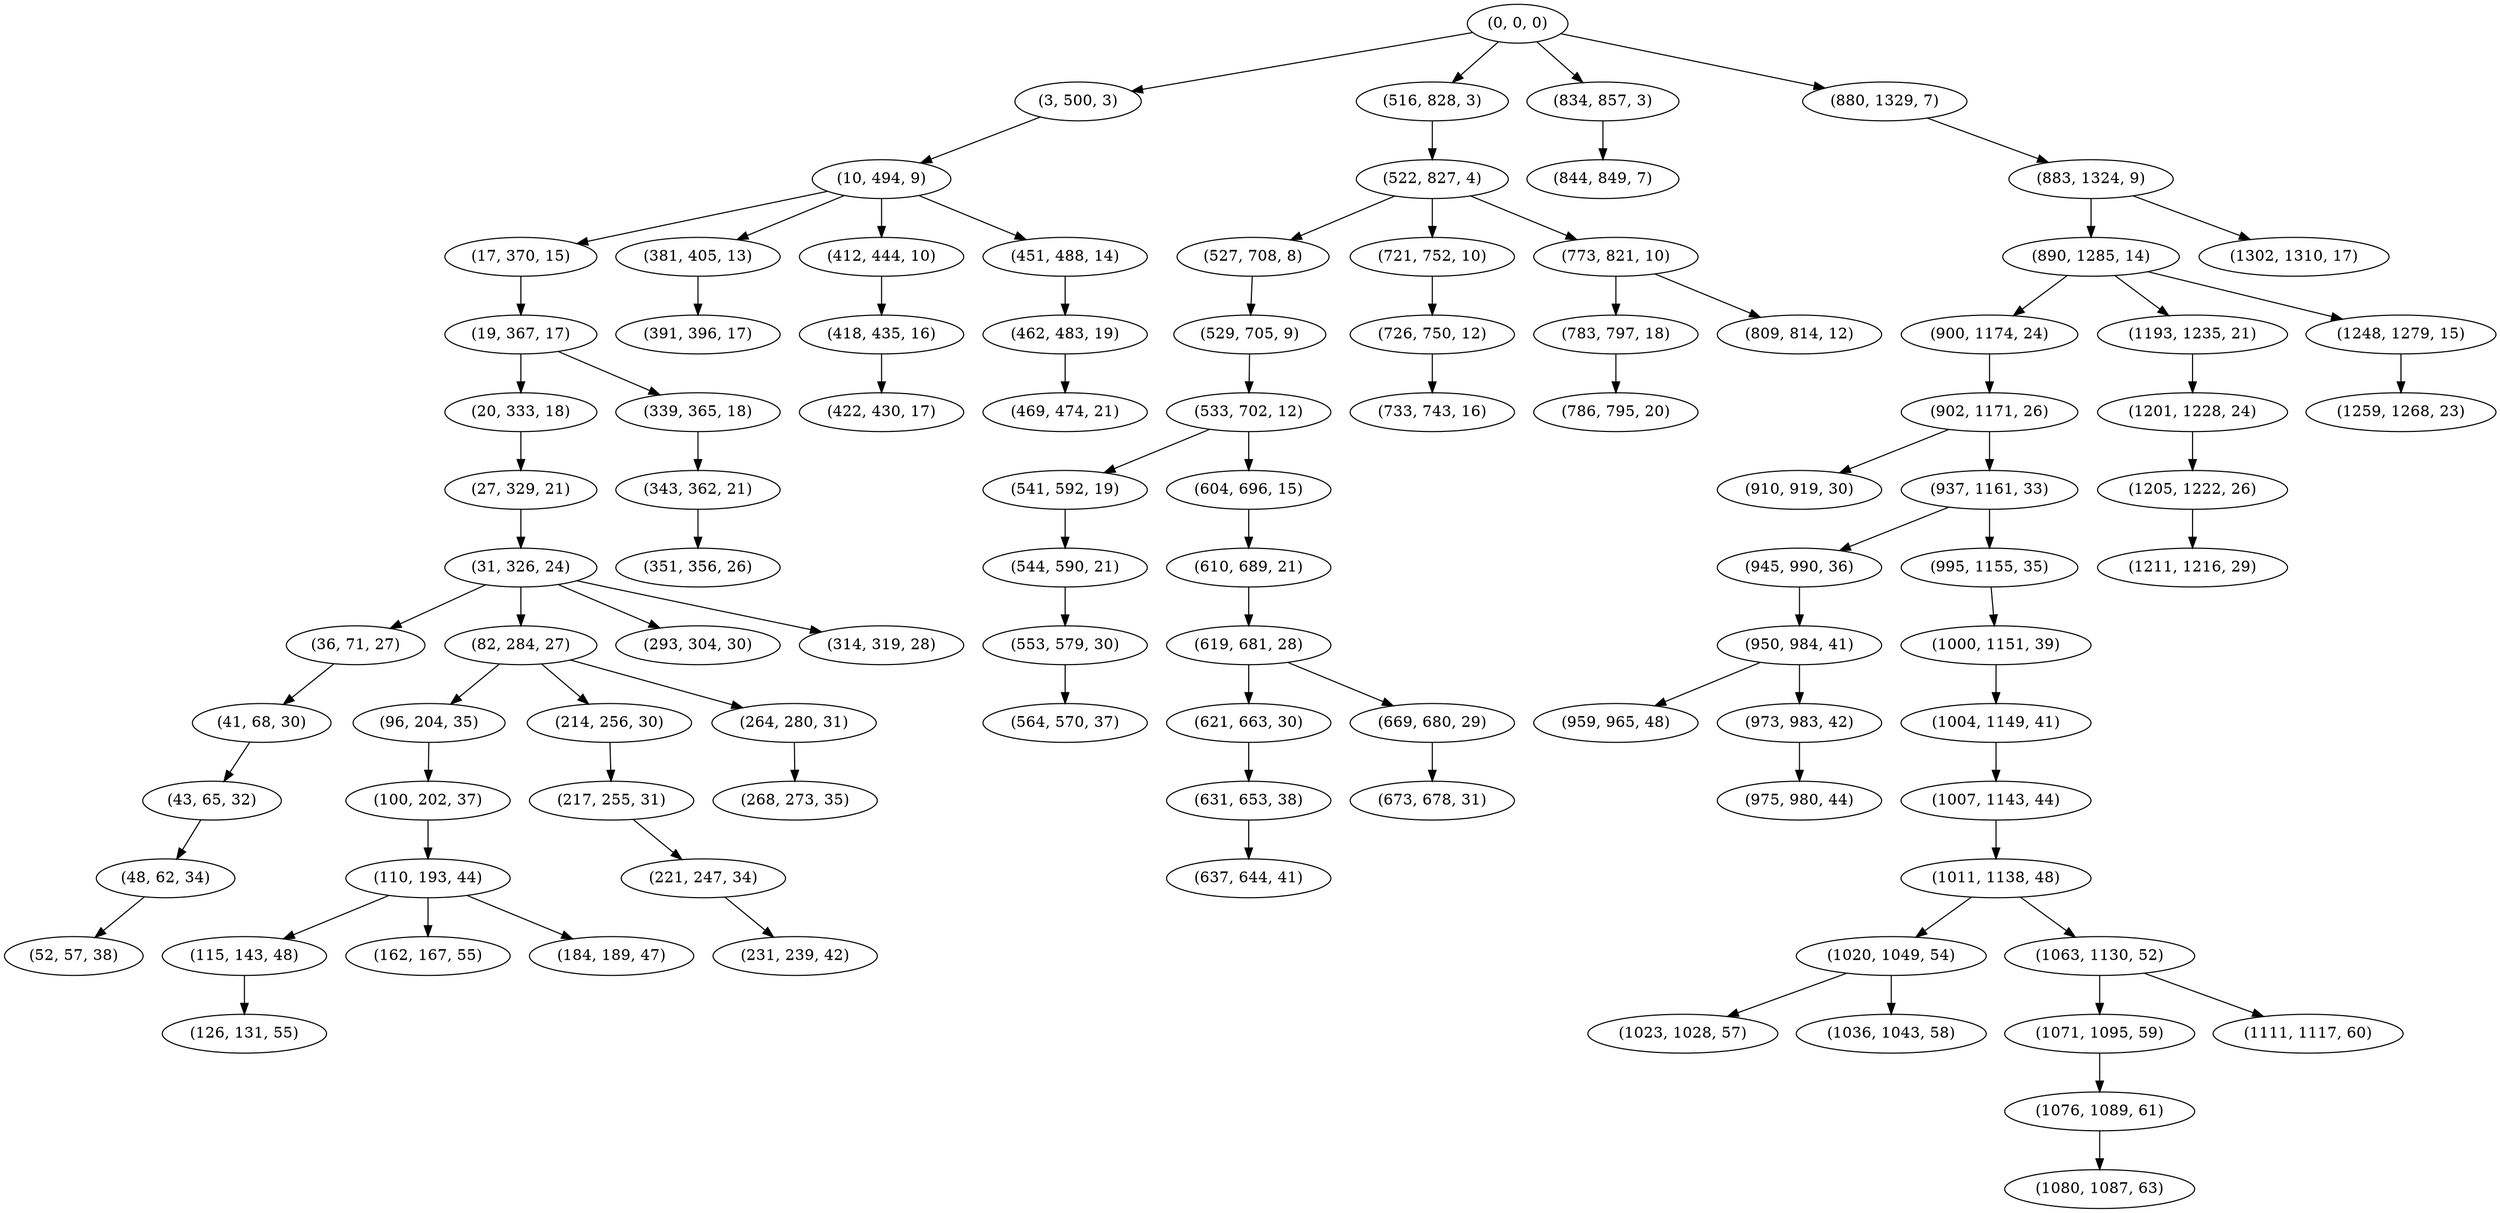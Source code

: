 digraph tree {
    "(0, 0, 0)";
    "(3, 500, 3)";
    "(10, 494, 9)";
    "(17, 370, 15)";
    "(19, 367, 17)";
    "(20, 333, 18)";
    "(27, 329, 21)";
    "(31, 326, 24)";
    "(36, 71, 27)";
    "(41, 68, 30)";
    "(43, 65, 32)";
    "(48, 62, 34)";
    "(52, 57, 38)";
    "(82, 284, 27)";
    "(96, 204, 35)";
    "(100, 202, 37)";
    "(110, 193, 44)";
    "(115, 143, 48)";
    "(126, 131, 55)";
    "(162, 167, 55)";
    "(184, 189, 47)";
    "(214, 256, 30)";
    "(217, 255, 31)";
    "(221, 247, 34)";
    "(231, 239, 42)";
    "(264, 280, 31)";
    "(268, 273, 35)";
    "(293, 304, 30)";
    "(314, 319, 28)";
    "(339, 365, 18)";
    "(343, 362, 21)";
    "(351, 356, 26)";
    "(381, 405, 13)";
    "(391, 396, 17)";
    "(412, 444, 10)";
    "(418, 435, 16)";
    "(422, 430, 17)";
    "(451, 488, 14)";
    "(462, 483, 19)";
    "(469, 474, 21)";
    "(516, 828, 3)";
    "(522, 827, 4)";
    "(527, 708, 8)";
    "(529, 705, 9)";
    "(533, 702, 12)";
    "(541, 592, 19)";
    "(544, 590, 21)";
    "(553, 579, 30)";
    "(564, 570, 37)";
    "(604, 696, 15)";
    "(610, 689, 21)";
    "(619, 681, 28)";
    "(621, 663, 30)";
    "(631, 653, 38)";
    "(637, 644, 41)";
    "(669, 680, 29)";
    "(673, 678, 31)";
    "(721, 752, 10)";
    "(726, 750, 12)";
    "(733, 743, 16)";
    "(773, 821, 10)";
    "(783, 797, 18)";
    "(786, 795, 20)";
    "(809, 814, 12)";
    "(834, 857, 3)";
    "(844, 849, 7)";
    "(880, 1329, 7)";
    "(883, 1324, 9)";
    "(890, 1285, 14)";
    "(900, 1174, 24)";
    "(902, 1171, 26)";
    "(910, 919, 30)";
    "(937, 1161, 33)";
    "(945, 990, 36)";
    "(950, 984, 41)";
    "(959, 965, 48)";
    "(973, 983, 42)";
    "(975, 980, 44)";
    "(995, 1155, 35)";
    "(1000, 1151, 39)";
    "(1004, 1149, 41)";
    "(1007, 1143, 44)";
    "(1011, 1138, 48)";
    "(1020, 1049, 54)";
    "(1023, 1028, 57)";
    "(1036, 1043, 58)";
    "(1063, 1130, 52)";
    "(1071, 1095, 59)";
    "(1076, 1089, 61)";
    "(1080, 1087, 63)";
    "(1111, 1117, 60)";
    "(1193, 1235, 21)";
    "(1201, 1228, 24)";
    "(1205, 1222, 26)";
    "(1211, 1216, 29)";
    "(1248, 1279, 15)";
    "(1259, 1268, 23)";
    "(1302, 1310, 17)";
    "(0, 0, 0)" -> "(3, 500, 3)";
    "(0, 0, 0)" -> "(516, 828, 3)";
    "(0, 0, 0)" -> "(834, 857, 3)";
    "(0, 0, 0)" -> "(880, 1329, 7)";
    "(3, 500, 3)" -> "(10, 494, 9)";
    "(10, 494, 9)" -> "(17, 370, 15)";
    "(10, 494, 9)" -> "(381, 405, 13)";
    "(10, 494, 9)" -> "(412, 444, 10)";
    "(10, 494, 9)" -> "(451, 488, 14)";
    "(17, 370, 15)" -> "(19, 367, 17)";
    "(19, 367, 17)" -> "(20, 333, 18)";
    "(19, 367, 17)" -> "(339, 365, 18)";
    "(20, 333, 18)" -> "(27, 329, 21)";
    "(27, 329, 21)" -> "(31, 326, 24)";
    "(31, 326, 24)" -> "(36, 71, 27)";
    "(31, 326, 24)" -> "(82, 284, 27)";
    "(31, 326, 24)" -> "(293, 304, 30)";
    "(31, 326, 24)" -> "(314, 319, 28)";
    "(36, 71, 27)" -> "(41, 68, 30)";
    "(41, 68, 30)" -> "(43, 65, 32)";
    "(43, 65, 32)" -> "(48, 62, 34)";
    "(48, 62, 34)" -> "(52, 57, 38)";
    "(82, 284, 27)" -> "(96, 204, 35)";
    "(82, 284, 27)" -> "(214, 256, 30)";
    "(82, 284, 27)" -> "(264, 280, 31)";
    "(96, 204, 35)" -> "(100, 202, 37)";
    "(100, 202, 37)" -> "(110, 193, 44)";
    "(110, 193, 44)" -> "(115, 143, 48)";
    "(110, 193, 44)" -> "(162, 167, 55)";
    "(110, 193, 44)" -> "(184, 189, 47)";
    "(115, 143, 48)" -> "(126, 131, 55)";
    "(214, 256, 30)" -> "(217, 255, 31)";
    "(217, 255, 31)" -> "(221, 247, 34)";
    "(221, 247, 34)" -> "(231, 239, 42)";
    "(264, 280, 31)" -> "(268, 273, 35)";
    "(339, 365, 18)" -> "(343, 362, 21)";
    "(343, 362, 21)" -> "(351, 356, 26)";
    "(381, 405, 13)" -> "(391, 396, 17)";
    "(412, 444, 10)" -> "(418, 435, 16)";
    "(418, 435, 16)" -> "(422, 430, 17)";
    "(451, 488, 14)" -> "(462, 483, 19)";
    "(462, 483, 19)" -> "(469, 474, 21)";
    "(516, 828, 3)" -> "(522, 827, 4)";
    "(522, 827, 4)" -> "(527, 708, 8)";
    "(522, 827, 4)" -> "(721, 752, 10)";
    "(522, 827, 4)" -> "(773, 821, 10)";
    "(527, 708, 8)" -> "(529, 705, 9)";
    "(529, 705, 9)" -> "(533, 702, 12)";
    "(533, 702, 12)" -> "(541, 592, 19)";
    "(533, 702, 12)" -> "(604, 696, 15)";
    "(541, 592, 19)" -> "(544, 590, 21)";
    "(544, 590, 21)" -> "(553, 579, 30)";
    "(553, 579, 30)" -> "(564, 570, 37)";
    "(604, 696, 15)" -> "(610, 689, 21)";
    "(610, 689, 21)" -> "(619, 681, 28)";
    "(619, 681, 28)" -> "(621, 663, 30)";
    "(619, 681, 28)" -> "(669, 680, 29)";
    "(621, 663, 30)" -> "(631, 653, 38)";
    "(631, 653, 38)" -> "(637, 644, 41)";
    "(669, 680, 29)" -> "(673, 678, 31)";
    "(721, 752, 10)" -> "(726, 750, 12)";
    "(726, 750, 12)" -> "(733, 743, 16)";
    "(773, 821, 10)" -> "(783, 797, 18)";
    "(773, 821, 10)" -> "(809, 814, 12)";
    "(783, 797, 18)" -> "(786, 795, 20)";
    "(834, 857, 3)" -> "(844, 849, 7)";
    "(880, 1329, 7)" -> "(883, 1324, 9)";
    "(883, 1324, 9)" -> "(890, 1285, 14)";
    "(883, 1324, 9)" -> "(1302, 1310, 17)";
    "(890, 1285, 14)" -> "(900, 1174, 24)";
    "(890, 1285, 14)" -> "(1193, 1235, 21)";
    "(890, 1285, 14)" -> "(1248, 1279, 15)";
    "(900, 1174, 24)" -> "(902, 1171, 26)";
    "(902, 1171, 26)" -> "(910, 919, 30)";
    "(902, 1171, 26)" -> "(937, 1161, 33)";
    "(937, 1161, 33)" -> "(945, 990, 36)";
    "(937, 1161, 33)" -> "(995, 1155, 35)";
    "(945, 990, 36)" -> "(950, 984, 41)";
    "(950, 984, 41)" -> "(959, 965, 48)";
    "(950, 984, 41)" -> "(973, 983, 42)";
    "(973, 983, 42)" -> "(975, 980, 44)";
    "(995, 1155, 35)" -> "(1000, 1151, 39)";
    "(1000, 1151, 39)" -> "(1004, 1149, 41)";
    "(1004, 1149, 41)" -> "(1007, 1143, 44)";
    "(1007, 1143, 44)" -> "(1011, 1138, 48)";
    "(1011, 1138, 48)" -> "(1020, 1049, 54)";
    "(1011, 1138, 48)" -> "(1063, 1130, 52)";
    "(1020, 1049, 54)" -> "(1023, 1028, 57)";
    "(1020, 1049, 54)" -> "(1036, 1043, 58)";
    "(1063, 1130, 52)" -> "(1071, 1095, 59)";
    "(1063, 1130, 52)" -> "(1111, 1117, 60)";
    "(1071, 1095, 59)" -> "(1076, 1089, 61)";
    "(1076, 1089, 61)" -> "(1080, 1087, 63)";
    "(1193, 1235, 21)" -> "(1201, 1228, 24)";
    "(1201, 1228, 24)" -> "(1205, 1222, 26)";
    "(1205, 1222, 26)" -> "(1211, 1216, 29)";
    "(1248, 1279, 15)" -> "(1259, 1268, 23)";
}
